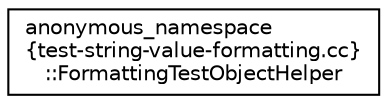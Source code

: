 digraph "Graphical Class Hierarchy"
{
 // LATEX_PDF_SIZE
  edge [fontname="Helvetica",fontsize="10",labelfontname="Helvetica",labelfontsize="10"];
  node [fontname="Helvetica",fontsize="10",shape=record];
  rankdir="LR";
  Node0 [label="anonymous_namespace\l\{test-string-value-formatting.cc\}\l::FormattingTestObjectHelper",height=0.2,width=0.4,color="black", fillcolor="white", style="filled",URL="$classanonymous__namespace_02test-string-value-formatting_8cc_03_1_1_formatting_test_object_helper.html",tooltip="StringValue formatting example test helper class."];
}
